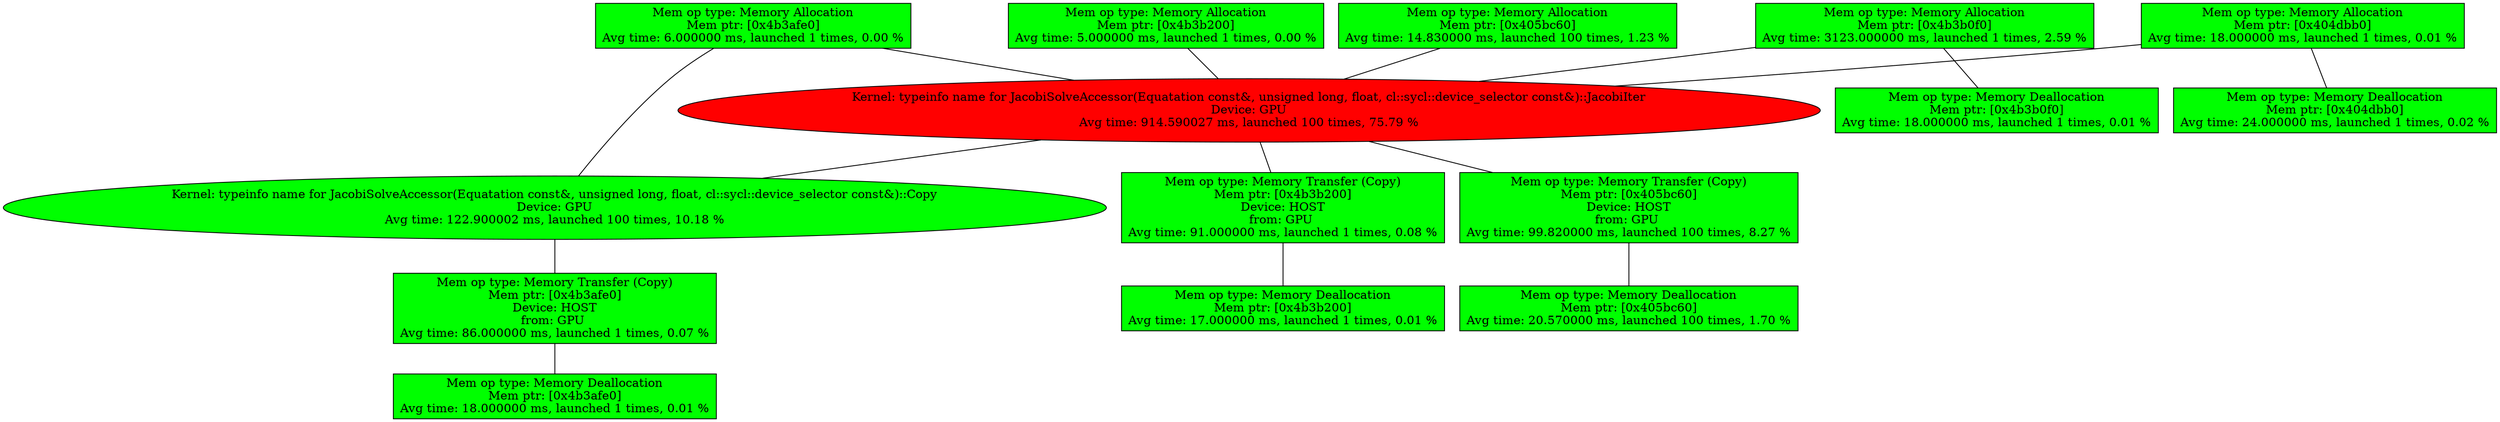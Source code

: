 graph graphname {
N158 [label="Mem op type: Memory Transfer (Copy)
Mem ptr: [0x405bc60]
Device: HOST
from: GPU 
Avg time: 99.820000 ms, launched 100 times, 8.27 %", shape=box, style=filled, fillcolor=green];
N112 [label="Mem op type: Memory Allocation
Mem ptr: [0x405bc60]
Avg time: 14.830000 ms, launched 100 times, 1.23 %", shape=box, style=filled, fillcolor=green];
N145 [label="Kernel: typeinfo name for JacobiSolveAccessor(Equatation const&, unsigned long, float, cl::sycl::device_selector const&)::Copy
Device: GPU
Avg time: 122.900002 ms, launched 100 times, 10.18 %", style=filled, fillcolor=green];
N111 [label="Mem op type: Memory Deallocation
Mem ptr: [0x405bc60]
Avg time: 20.570000 ms, launched 100 times, 1.70 %", shape=box, style=filled, fillcolor=green];
N109 [label="Mem op type: Memory Allocation
Mem ptr: [0x4b3b200]
Avg time: 5.000000 ms, launched 1 times, 0.00 %", shape=box, style=filled, fillcolor=green];
N4698 [label="Mem op type: Memory Transfer (Copy)
Mem ptr: [0x4b3b200]
Device: HOST
from: GPU 
Avg time: 91.000000 ms, launched 1 times, 0.08 %", shape=box, style=filled, fillcolor=green];
N108 [label="Mem op type: Memory Deallocation
Mem ptr: [0x4b3b200]
Avg time: 17.000000 ms, launched 1 times, 0.01 %", shape=box, style=filled, fillcolor=green];
N106 [label="Mem op type: Memory Allocation
Mem ptr: [0x4b3afe0]
Avg time: 6.000000 ms, launched 1 times, 0.00 %", shape=box, style=filled, fillcolor=green];
N99 [label="Mem op type: Memory Deallocation
Mem ptr: [0x4b3b0f0]
Avg time: 18.000000 ms, launched 1 times, 0.01 %", shape=box, style=filled, fillcolor=green];
N98 [label="Kernel: typeinfo name for JacobiSolveAccessor(Equatation const&, unsigned long, float, cl::sycl::device_selector const&)::JacobiIter
Device: GPU
Avg time: 914.590027 ms, launched 100 times, 75.79 %", style=filled, fillcolor=red];
N105 [label="Mem op type: Memory Deallocation
Mem ptr: [0x4b3afe0]
Avg time: 18.000000 ms, launched 1 times, 0.01 %", shape=box, style=filled, fillcolor=green];
N100 [label="Mem op type: Memory Allocation
Mem ptr: [0x4b3b0f0]
Avg time: 3123.000000 ms, launched 1 times, 2.59 %", shape=box, style=filled, fillcolor=green];
N4709 [label="Mem op type: Memory Transfer (Copy)
Mem ptr: [0x4b3afe0]
Device: HOST
from: GPU 
Avg time: 86.000000 ms, launched 1 times, 0.07 %", shape=box, style=filled, fillcolor=green];
N102 [label="Mem op type: Memory Deallocation
Mem ptr: [0x404dbb0]
Avg time: 24.000000 ms, launched 1 times, 0.02 %", shape=box, style=filled, fillcolor=green];
N103 [label="Mem op type: Memory Allocation
Mem ptr: [0x404dbb0]
Avg time: 18.000000 ms, launched 1 times, 0.01 %", shape=box, style=filled, fillcolor=green];
N100 -- N99;
N98 -- N145;
N112 -- N98;
N109 -- N98;
N106 -- N98;
N100 -- N98;
N103 -- N98;
N106 -- N145;
N98 -- N158;
N158 -- N111;
N98 -- N4698;
N4698 -- N108;
N145 -- N4709;
N4709 -- N105;
N103 -- N102;
}
